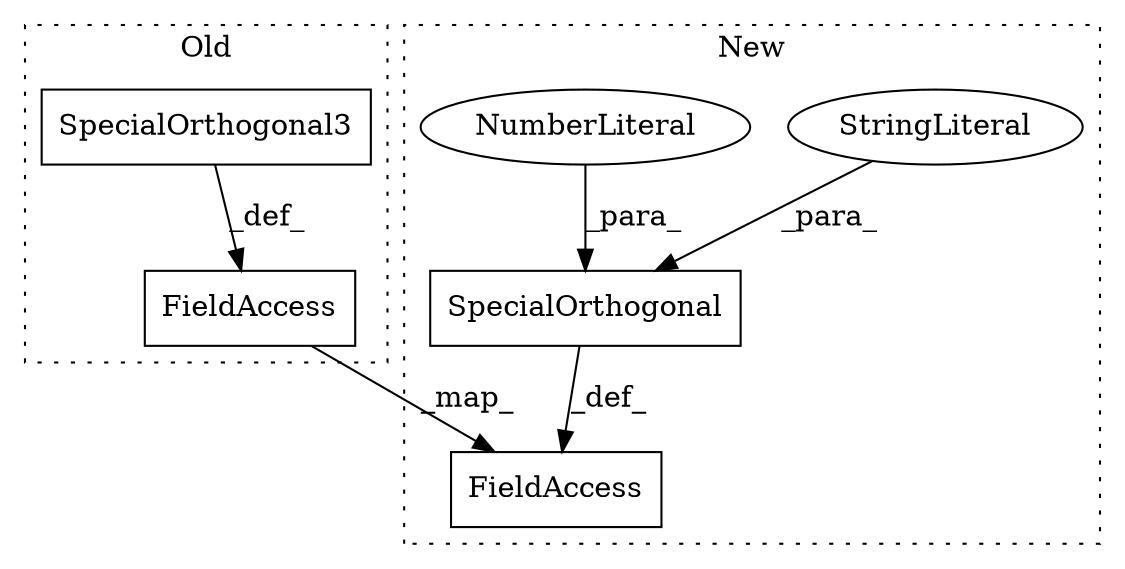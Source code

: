 digraph G {
subgraph cluster0 {
1 [label="SpecialOrthogonal3" a="32" s="578" l="20" shape="box"];
6 [label="FieldAccess" a="22" s="569" l="8" shape="box"];
label = "Old";
style="dotted";
}
subgraph cluster1 {
2 [label="SpecialOrthogonal" a="32" s="577,605" l="18,1" shape="box"];
3 [label="StringLiteral" a="45" s="597" l="8" shape="ellipse"];
4 [label="NumberLiteral" a="34" s="595" l="1" shape="ellipse"];
5 [label="FieldAccess" a="22" s="568" l="8" shape="box"];
label = "New";
style="dotted";
}
1 -> 6 [label="_def_"];
2 -> 5 [label="_def_"];
3 -> 2 [label="_para_"];
4 -> 2 [label="_para_"];
6 -> 5 [label="_map_"];
}